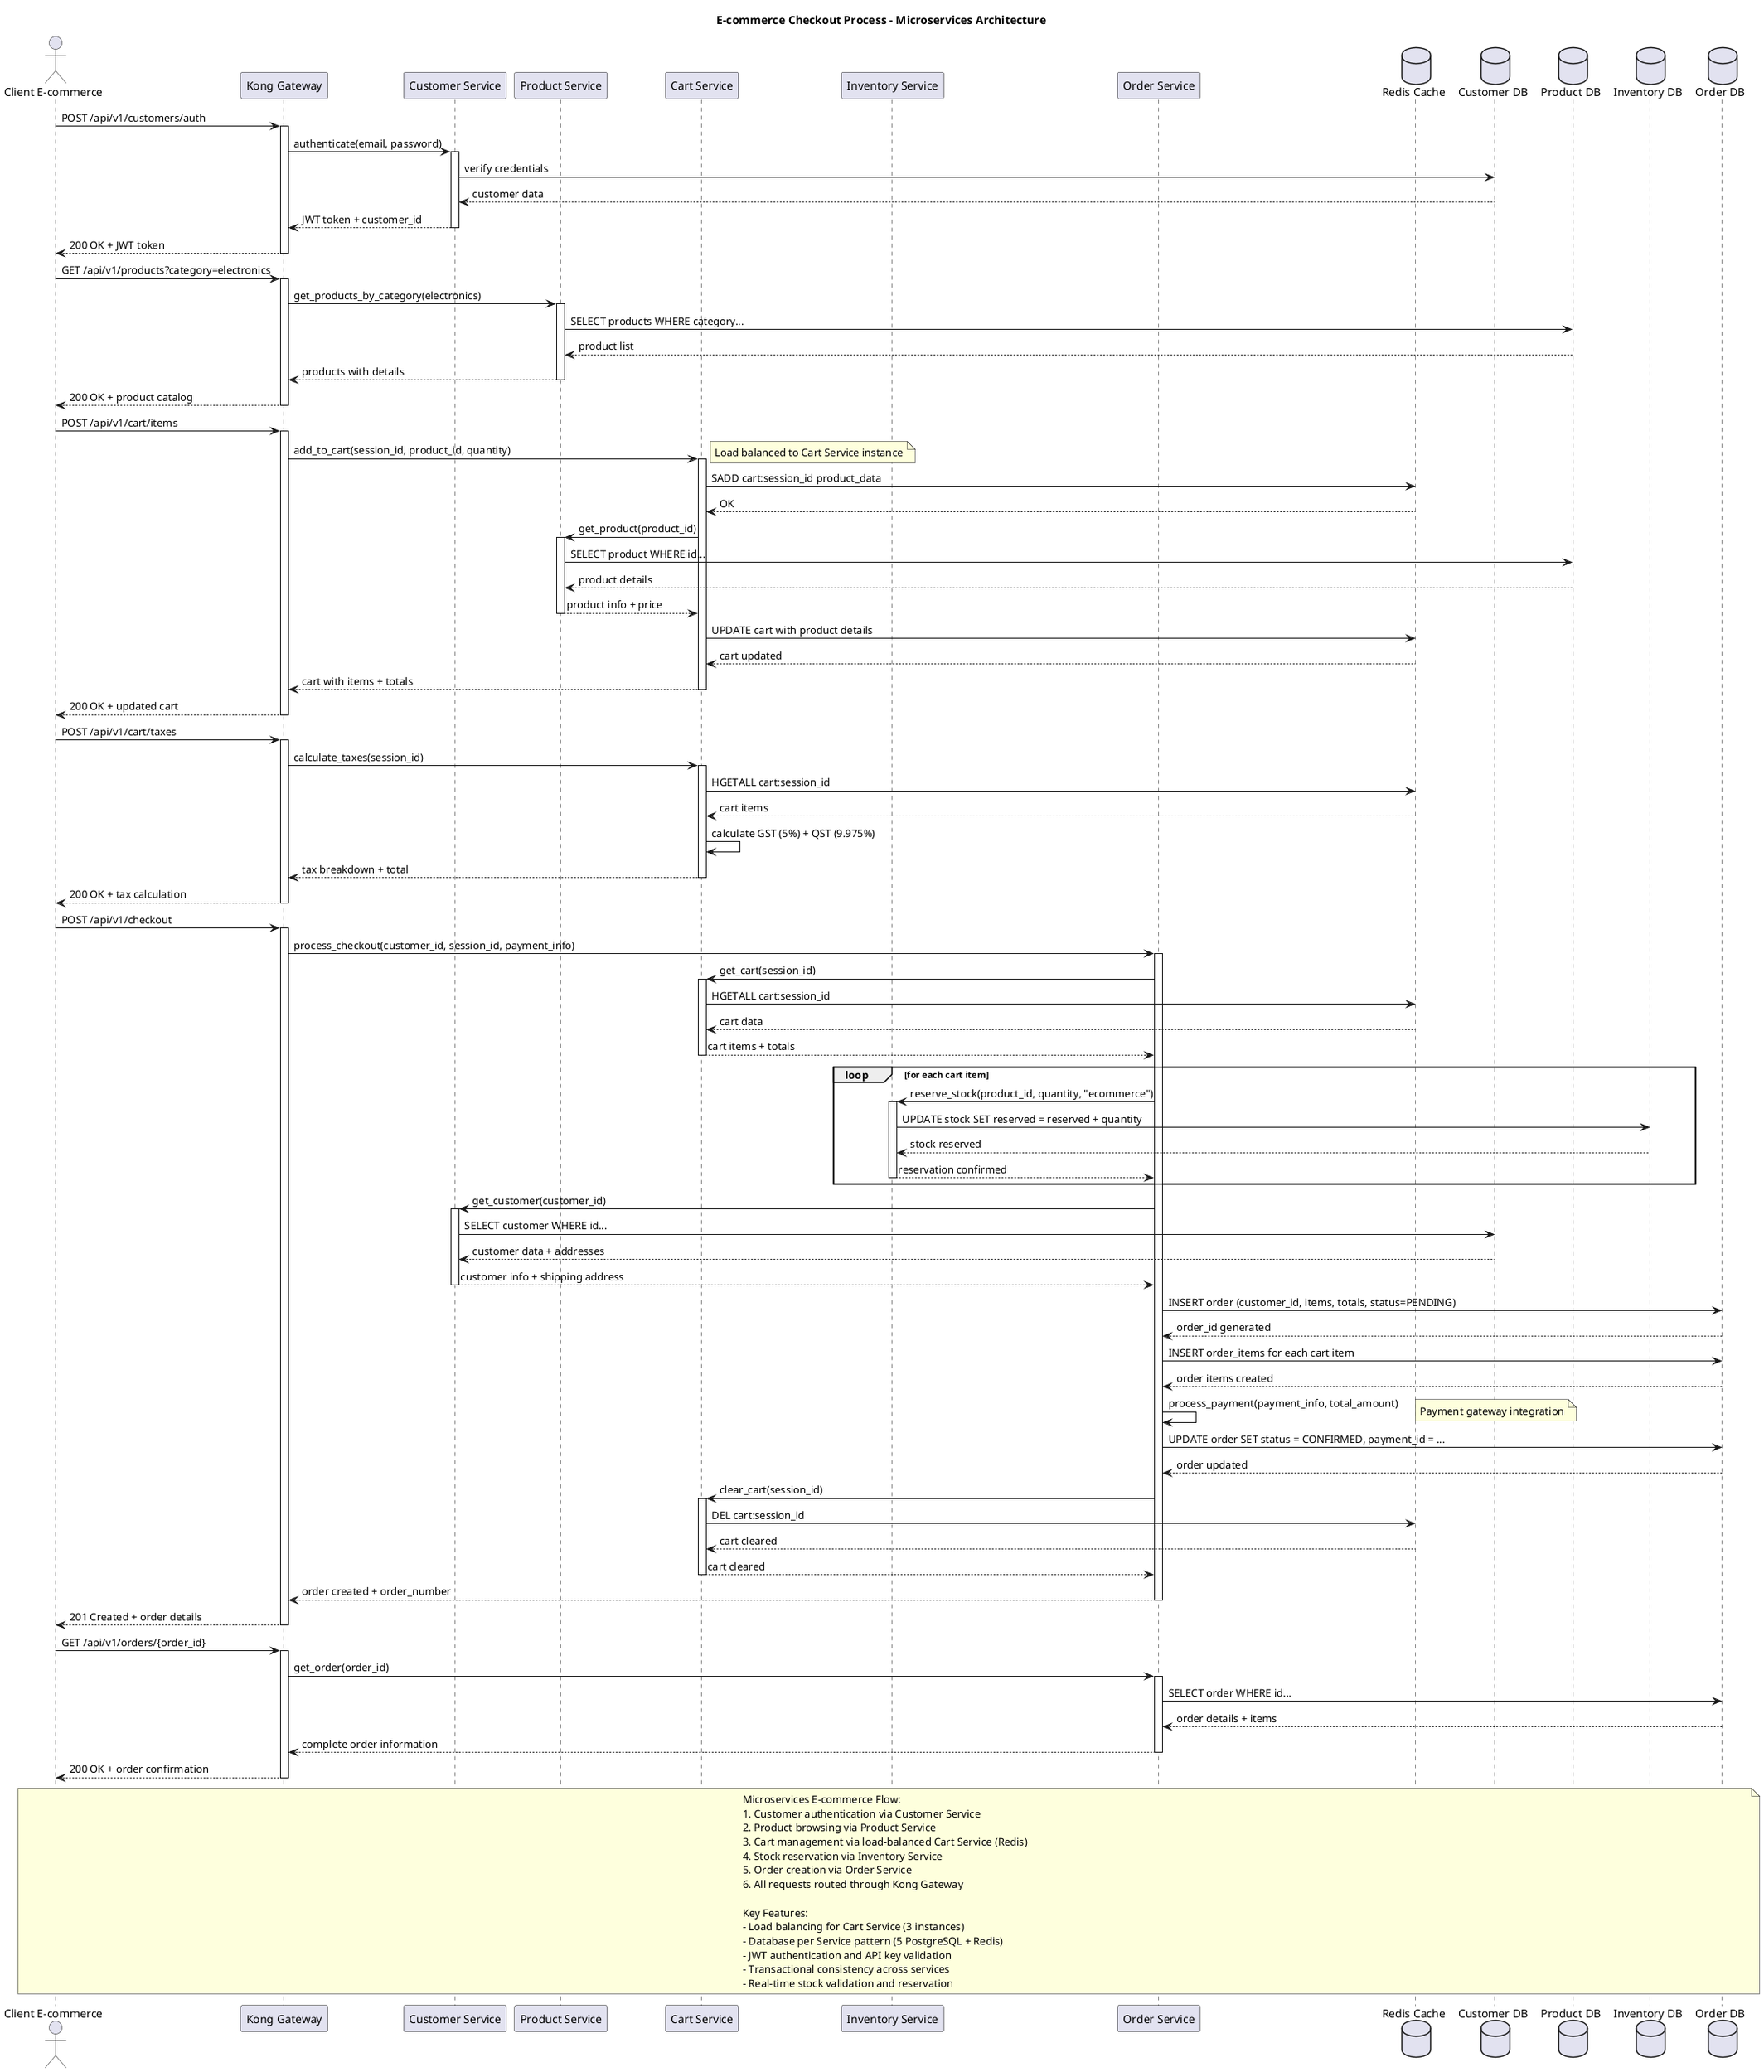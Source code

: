 @startuml
title E-commerce Checkout Process - Microservices Architecture

actor "Client E-commerce" as CLIENT
participant "Kong Gateway" as KONG
participant "Customer Service" as CUSTOMER_SVC
participant "Product Service" as PRODUCT_SVC
participant "Cart Service" as CART_SVC
participant "Inventory Service" as INVENTORY_SVC
participant "Order Service" as ORDER_SVC
database "Redis Cache" as REDIS
database "Customer DB" as CUSTOMER_DB
database "Product DB" as PRODUCT_DB
database "Inventory DB" as INVENTORY_DB
database "Order DB" as ORDER_DB

' 1. Customer Authentication
CLIENT -> KONG : POST /api/v1/customers/auth
activate KONG
KONG -> CUSTOMER_SVC : authenticate(email, password)
activate CUSTOMER_SVC
CUSTOMER_SVC -> CUSTOMER_DB : verify credentials
CUSTOMER_DB --> CUSTOMER_SVC : customer data
CUSTOMER_SVC --> KONG : JWT token + customer_id
deactivate CUSTOMER_SVC
KONG --> CLIENT : 200 OK + JWT token
deactivate KONG

' 2. Browse Products
CLIENT -> KONG : GET /api/v1/products?category=electronics
activate KONG
KONG -> PRODUCT_SVC : get_products_by_category(electronics)
activate PRODUCT_SVC
PRODUCT_SVC -> PRODUCT_DB : SELECT products WHERE category...
PRODUCT_DB --> PRODUCT_SVC : product list
PRODUCT_SVC --> KONG : products with details
deactivate PRODUCT_SVC
KONG --> CLIENT : 200 OK + product catalog
deactivate KONG

' 3. Add to Cart (Load Balanced)
CLIENT -> KONG : POST /api/v1/cart/items
activate KONG
KONG -> CART_SVC : add_to_cart(session_id, product_id, quantity)
note right : Load balanced to Cart Service instance
activate CART_SVC
CART_SVC -> REDIS : SADD cart:session_id product_data
REDIS --> CART_SVC : OK
CART_SVC -> PRODUCT_SVC : get_product(product_id)
activate PRODUCT_SVC
PRODUCT_SVC -> PRODUCT_DB : SELECT product WHERE id...
PRODUCT_DB --> PRODUCT_SVC : product details
PRODUCT_SVC --> CART_SVC : product info + price
deactivate PRODUCT_SVC
CART_SVC -> REDIS : UPDATE cart with product details
REDIS --> CART_SVC : cart updated
CART_SVC --> KONG : cart with items + totals
deactivate CART_SVC
KONG --> CLIENT : 200 OK + updated cart
deactivate KONG

' 4. Calculate Taxes
CLIENT -> KONG : POST /api/v1/cart/taxes
activate KONG
KONG -> CART_SVC : calculate_taxes(session_id)
activate CART_SVC
CART_SVC -> REDIS : HGETALL cart:session_id
REDIS --> CART_SVC : cart items
CART_SVC -> CART_SVC : calculate GST (5%) + QST (9.975%)
CART_SVC --> KONG : tax breakdown + total
deactivate CART_SVC
KONG --> CLIENT : 200 OK + tax calculation
deactivate KONG

' 5. Checkout Process
CLIENT -> KONG : POST /api/v1/checkout
activate KONG
KONG -> ORDER_SVC : process_checkout(customer_id, session_id, payment_info)
activate ORDER_SVC

' 5a. Validate Cart
ORDER_SVC -> CART_SVC : get_cart(session_id)
activate CART_SVC
CART_SVC -> REDIS : HGETALL cart:session_id
REDIS --> CART_SVC : cart data
CART_SVC --> ORDER_SVC : cart items + totals
deactivate CART_SVC

' 5b. Reserve Stock
loop for each cart item
    ORDER_SVC -> INVENTORY_SVC : reserve_stock(product_id, quantity, "ecommerce")
    activate INVENTORY_SVC
    INVENTORY_SVC -> INVENTORY_DB : UPDATE stock SET reserved = reserved + quantity
    INVENTORY_DB --> INVENTORY_SVC : stock reserved
    INVENTORY_SVC --> ORDER_SVC : reservation confirmed
    deactivate INVENTORY_SVC
end

' 5c. Validate Customer
ORDER_SVC -> CUSTOMER_SVC : get_customer(customer_id)
activate CUSTOMER_SVC
CUSTOMER_SVC -> CUSTOMER_DB : SELECT customer WHERE id...
CUSTOMER_DB --> CUSTOMER_SVC : customer data + addresses
CUSTOMER_SVC --> ORDER_SVC : customer info + shipping address
deactivate CUSTOMER_SVC

' 5d. Create Order
ORDER_SVC -> ORDER_DB : INSERT order (customer_id, items, totals, status=PENDING)
ORDER_DB --> ORDER_SVC : order_id generated
ORDER_SVC -> ORDER_DB : INSERT order_items for each cart item
ORDER_DB --> ORDER_SVC : order items created

' 5e. Process Payment (Simulated)
ORDER_SVC -> ORDER_SVC : process_payment(payment_info, total_amount)
note right : Payment gateway integration
ORDER_SVC -> ORDER_DB : UPDATE order SET status = CONFIRMED, payment_id = ...
ORDER_DB --> ORDER_SVC : order updated

' 5f. Clear Cart
ORDER_SVC -> CART_SVC : clear_cart(session_id)
activate CART_SVC
CART_SVC -> REDIS : DEL cart:session_id
REDIS --> CART_SVC : cart cleared
CART_SVC --> ORDER_SVC : cart cleared
deactivate CART_SVC

ORDER_SVC --> KONG : order created + order_number
deactivate ORDER_SVC
KONG --> CLIENT : 201 Created + order details
deactivate KONG

' 6. Order Confirmation
CLIENT -> KONG : GET /api/v1/orders/{order_id}
activate KONG
KONG -> ORDER_SVC : get_order(order_id)
activate ORDER_SVC
ORDER_SVC -> ORDER_DB : SELECT order WHERE id...
ORDER_DB --> ORDER_SVC : order details + items
ORDER_SVC --> KONG : complete order information
deactivate ORDER_SVC
KONG --> CLIENT : 200 OK + order confirmation
deactivate KONG

note over CLIENT, ORDER_DB
  Microservices E-commerce Flow:
  1. Customer authentication via Customer Service
  2. Product browsing via Product Service
  3. Cart management via load-balanced Cart Service (Redis)
  4. Stock reservation via Inventory Service
  5. Order creation via Order Service
  6. All requests routed through Kong Gateway
  
  Key Features:
  - Load balancing for Cart Service (3 instances)
  - Database per Service pattern (5 PostgreSQL + Redis)
  - JWT authentication and API key validation
  - Transactional consistency across services
  - Real-time stock validation and reservation
end note

@enduml
